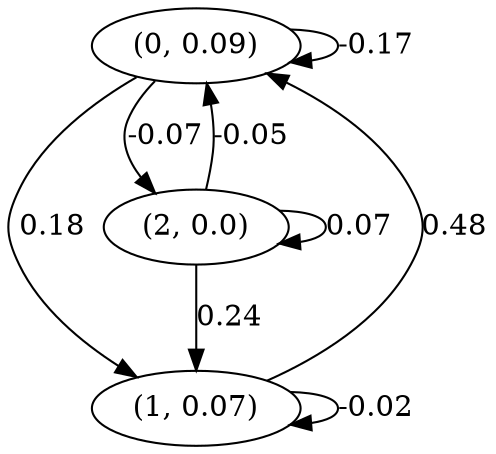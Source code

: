 digraph {
    0 [ label = "(0, 0.09)" ]
    1 [ label = "(1, 0.07)" ]
    2 [ label = "(2, 0.0)" ]
    0 -> 0 [ label = "-0.17" ]
    1 -> 1 [ label = "-0.02" ]
    2 -> 2 [ label = "0.07" ]
    1 -> 0 [ label = "0.48" ]
    2 -> 0 [ label = "-0.05" ]
    0 -> 1 [ label = "0.18" ]
    2 -> 1 [ label = "0.24" ]
    0 -> 2 [ label = "-0.07" ]
}

